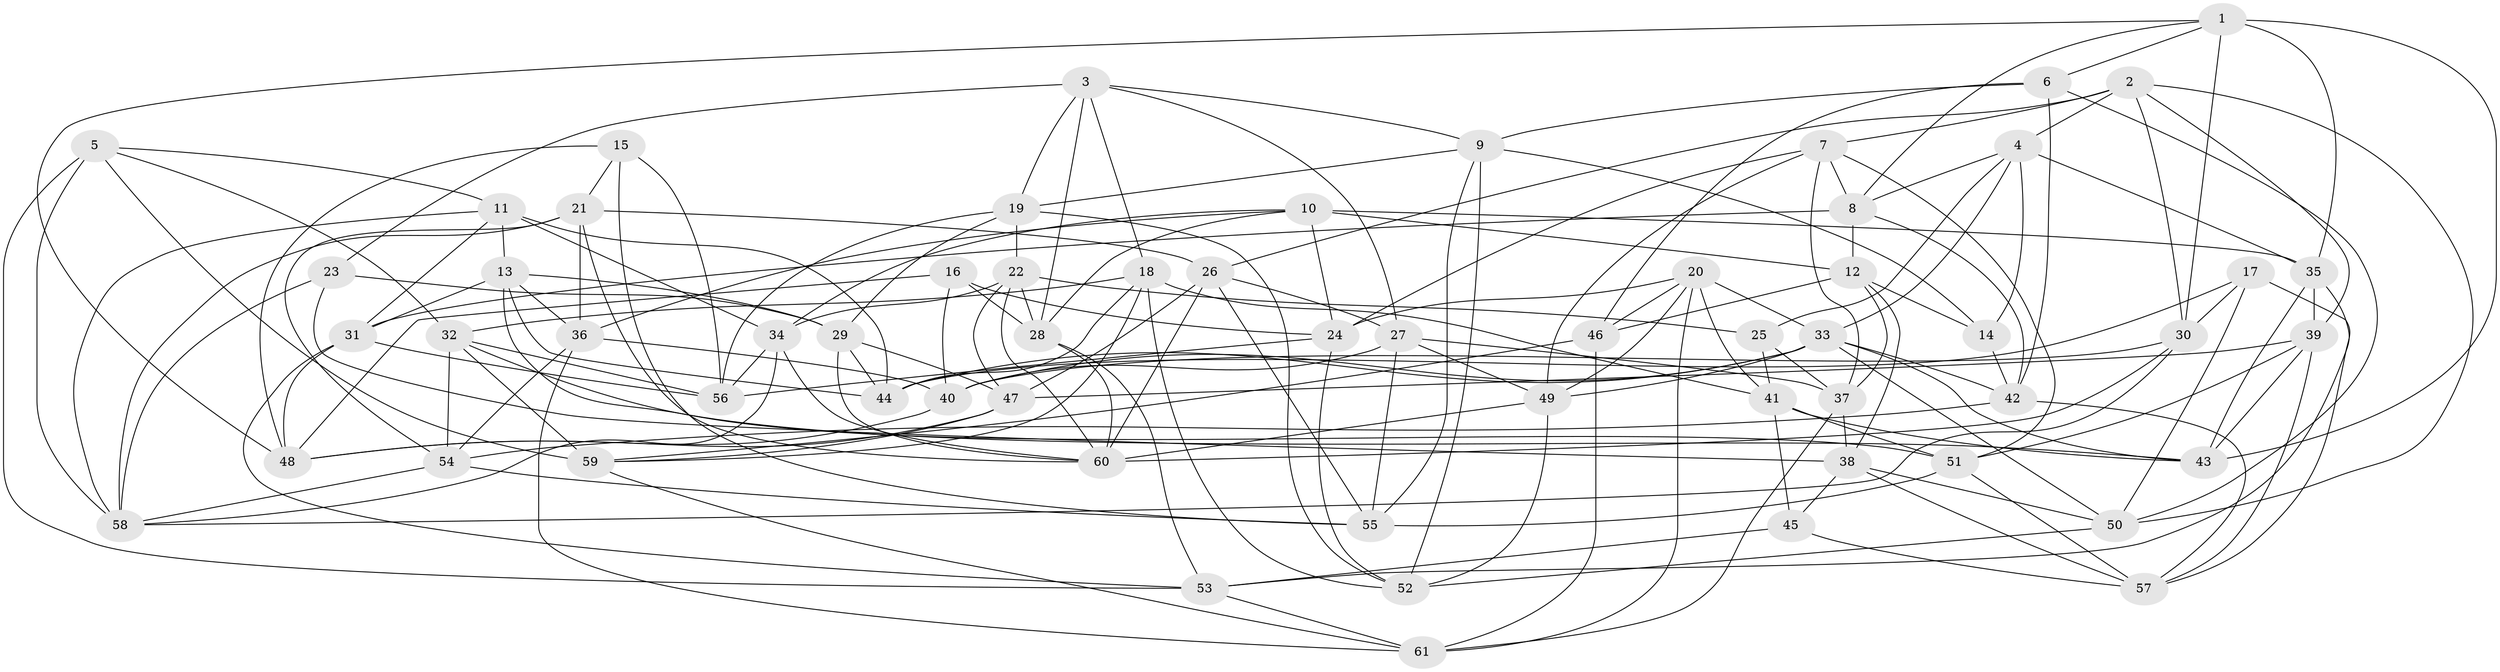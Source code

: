 // original degree distribution, {4: 1.0}
// Generated by graph-tools (version 1.1) at 2025/50/03/09/25 03:50:49]
// undirected, 61 vertices, 177 edges
graph export_dot {
graph [start="1"]
  node [color=gray90,style=filled];
  1;
  2;
  3;
  4;
  5;
  6;
  7;
  8;
  9;
  10;
  11;
  12;
  13;
  14;
  15;
  16;
  17;
  18;
  19;
  20;
  21;
  22;
  23;
  24;
  25;
  26;
  27;
  28;
  29;
  30;
  31;
  32;
  33;
  34;
  35;
  36;
  37;
  38;
  39;
  40;
  41;
  42;
  43;
  44;
  45;
  46;
  47;
  48;
  49;
  50;
  51;
  52;
  53;
  54;
  55;
  56;
  57;
  58;
  59;
  60;
  61;
  1 -- 6 [weight=1.0];
  1 -- 8 [weight=1.0];
  1 -- 30 [weight=1.0];
  1 -- 35 [weight=1.0];
  1 -- 43 [weight=1.0];
  1 -- 48 [weight=1.0];
  2 -- 4 [weight=1.0];
  2 -- 7 [weight=1.0];
  2 -- 26 [weight=1.0];
  2 -- 30 [weight=1.0];
  2 -- 39 [weight=1.0];
  2 -- 50 [weight=1.0];
  3 -- 9 [weight=1.0];
  3 -- 18 [weight=1.0];
  3 -- 19 [weight=1.0];
  3 -- 23 [weight=1.0];
  3 -- 27 [weight=1.0];
  3 -- 28 [weight=1.0];
  4 -- 8 [weight=1.0];
  4 -- 14 [weight=1.0];
  4 -- 25 [weight=1.0];
  4 -- 33 [weight=1.0];
  4 -- 35 [weight=1.0];
  5 -- 11 [weight=1.0];
  5 -- 32 [weight=1.0];
  5 -- 53 [weight=1.0];
  5 -- 58 [weight=2.0];
  5 -- 59 [weight=1.0];
  6 -- 9 [weight=1.0];
  6 -- 42 [weight=1.0];
  6 -- 46 [weight=2.0];
  6 -- 50 [weight=1.0];
  7 -- 8 [weight=1.0];
  7 -- 24 [weight=1.0];
  7 -- 37 [weight=1.0];
  7 -- 49 [weight=1.0];
  7 -- 51 [weight=1.0];
  8 -- 12 [weight=1.0];
  8 -- 31 [weight=1.0];
  8 -- 42 [weight=1.0];
  9 -- 14 [weight=1.0];
  9 -- 19 [weight=1.0];
  9 -- 52 [weight=1.0];
  9 -- 55 [weight=1.0];
  10 -- 12 [weight=1.0];
  10 -- 24 [weight=1.0];
  10 -- 28 [weight=1.0];
  10 -- 34 [weight=1.0];
  10 -- 35 [weight=1.0];
  10 -- 36 [weight=1.0];
  11 -- 13 [weight=1.0];
  11 -- 31 [weight=1.0];
  11 -- 34 [weight=1.0];
  11 -- 44 [weight=1.0];
  11 -- 58 [weight=1.0];
  12 -- 14 [weight=1.0];
  12 -- 37 [weight=1.0];
  12 -- 38 [weight=1.0];
  12 -- 46 [weight=1.0];
  13 -- 29 [weight=1.0];
  13 -- 31 [weight=1.0];
  13 -- 36 [weight=1.0];
  13 -- 44 [weight=1.0];
  13 -- 51 [weight=1.0];
  14 -- 42 [weight=1.0];
  15 -- 21 [weight=1.0];
  15 -- 48 [weight=1.0];
  15 -- 55 [weight=1.0];
  15 -- 56 [weight=1.0];
  16 -- 24 [weight=1.0];
  16 -- 28 [weight=1.0];
  16 -- 40 [weight=1.0];
  16 -- 48 [weight=1.0];
  17 -- 30 [weight=1.0];
  17 -- 44 [weight=1.0];
  17 -- 50 [weight=1.0];
  17 -- 57 [weight=1.0];
  18 -- 32 [weight=1.0];
  18 -- 41 [weight=1.0];
  18 -- 44 [weight=1.0];
  18 -- 52 [weight=1.0];
  18 -- 59 [weight=1.0];
  19 -- 22 [weight=1.0];
  19 -- 29 [weight=1.0];
  19 -- 52 [weight=1.0];
  19 -- 56 [weight=1.0];
  20 -- 24 [weight=1.0];
  20 -- 33 [weight=1.0];
  20 -- 41 [weight=1.0];
  20 -- 46 [weight=1.0];
  20 -- 49 [weight=1.0];
  20 -- 61 [weight=1.0];
  21 -- 26 [weight=1.0];
  21 -- 36 [weight=1.0];
  21 -- 54 [weight=1.0];
  21 -- 58 [weight=1.0];
  21 -- 60 [weight=1.0];
  22 -- 25 [weight=1.0];
  22 -- 28 [weight=1.0];
  22 -- 34 [weight=1.0];
  22 -- 47 [weight=1.0];
  22 -- 60 [weight=1.0];
  23 -- 29 [weight=1.0];
  23 -- 38 [weight=1.0];
  23 -- 58 [weight=1.0];
  24 -- 52 [weight=1.0];
  24 -- 56 [weight=1.0];
  25 -- 37 [weight=1.0];
  25 -- 41 [weight=1.0];
  26 -- 27 [weight=1.0];
  26 -- 47 [weight=1.0];
  26 -- 55 [weight=1.0];
  26 -- 60 [weight=1.0];
  27 -- 37 [weight=1.0];
  27 -- 40 [weight=1.0];
  27 -- 49 [weight=1.0];
  27 -- 55 [weight=1.0];
  28 -- 53 [weight=1.0];
  28 -- 60 [weight=1.0];
  29 -- 44 [weight=1.0];
  29 -- 47 [weight=1.0];
  29 -- 60 [weight=1.0];
  30 -- 40 [weight=1.0];
  30 -- 58 [weight=1.0];
  30 -- 60 [weight=1.0];
  31 -- 48 [weight=1.0];
  31 -- 53 [weight=1.0];
  31 -- 56 [weight=1.0];
  32 -- 43 [weight=1.0];
  32 -- 54 [weight=1.0];
  32 -- 56 [weight=1.0];
  32 -- 59 [weight=1.0];
  33 -- 40 [weight=1.0];
  33 -- 42 [weight=1.0];
  33 -- 43 [weight=1.0];
  33 -- 44 [weight=1.0];
  33 -- 49 [weight=1.0];
  33 -- 50 [weight=1.0];
  34 -- 56 [weight=1.0];
  34 -- 58 [weight=1.0];
  34 -- 60 [weight=1.0];
  35 -- 39 [weight=1.0];
  35 -- 43 [weight=1.0];
  35 -- 53 [weight=1.0];
  36 -- 40 [weight=1.0];
  36 -- 54 [weight=1.0];
  36 -- 61 [weight=1.0];
  37 -- 38 [weight=1.0];
  37 -- 61 [weight=1.0];
  38 -- 45 [weight=1.0];
  38 -- 50 [weight=1.0];
  38 -- 57 [weight=1.0];
  39 -- 43 [weight=1.0];
  39 -- 47 [weight=1.0];
  39 -- 51 [weight=1.0];
  39 -- 57 [weight=1.0];
  40 -- 48 [weight=1.0];
  41 -- 43 [weight=1.0];
  41 -- 45 [weight=1.0];
  41 -- 51 [weight=1.0];
  42 -- 54 [weight=1.0];
  42 -- 57 [weight=1.0];
  45 -- 53 [weight=1.0];
  45 -- 57 [weight=1.0];
  46 -- 59 [weight=1.0];
  46 -- 61 [weight=1.0];
  47 -- 48 [weight=1.0];
  47 -- 59 [weight=1.0];
  49 -- 52 [weight=1.0];
  49 -- 60 [weight=1.0];
  50 -- 52 [weight=1.0];
  51 -- 55 [weight=1.0];
  51 -- 57 [weight=1.0];
  53 -- 61 [weight=1.0];
  54 -- 55 [weight=1.0];
  54 -- 58 [weight=1.0];
  59 -- 61 [weight=1.0];
}
